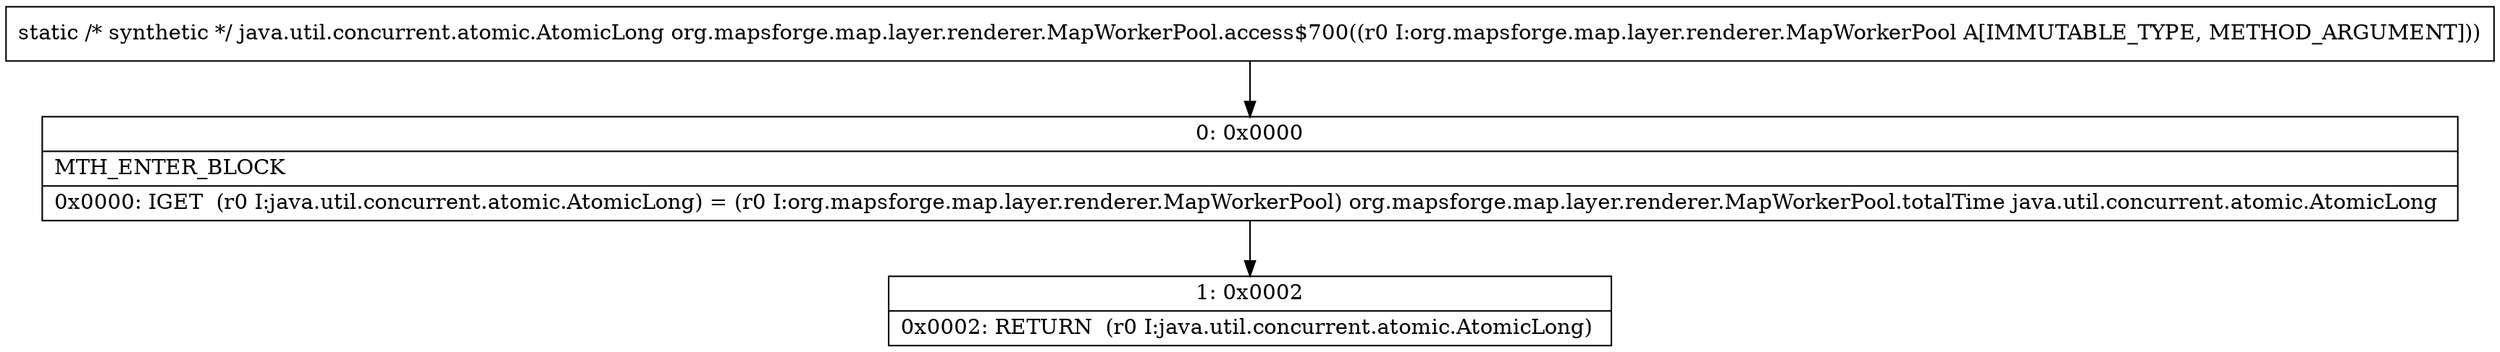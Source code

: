 digraph "CFG fororg.mapsforge.map.layer.renderer.MapWorkerPool.access$700(Lorg\/mapsforge\/map\/layer\/renderer\/MapWorkerPool;)Ljava\/util\/concurrent\/atomic\/AtomicLong;" {
Node_0 [shape=record,label="{0\:\ 0x0000|MTH_ENTER_BLOCK\l|0x0000: IGET  (r0 I:java.util.concurrent.atomic.AtomicLong) = (r0 I:org.mapsforge.map.layer.renderer.MapWorkerPool) org.mapsforge.map.layer.renderer.MapWorkerPool.totalTime java.util.concurrent.atomic.AtomicLong \l}"];
Node_1 [shape=record,label="{1\:\ 0x0002|0x0002: RETURN  (r0 I:java.util.concurrent.atomic.AtomicLong) \l}"];
MethodNode[shape=record,label="{static \/* synthetic *\/ java.util.concurrent.atomic.AtomicLong org.mapsforge.map.layer.renderer.MapWorkerPool.access$700((r0 I:org.mapsforge.map.layer.renderer.MapWorkerPool A[IMMUTABLE_TYPE, METHOD_ARGUMENT])) }"];
MethodNode -> Node_0;
Node_0 -> Node_1;
}

